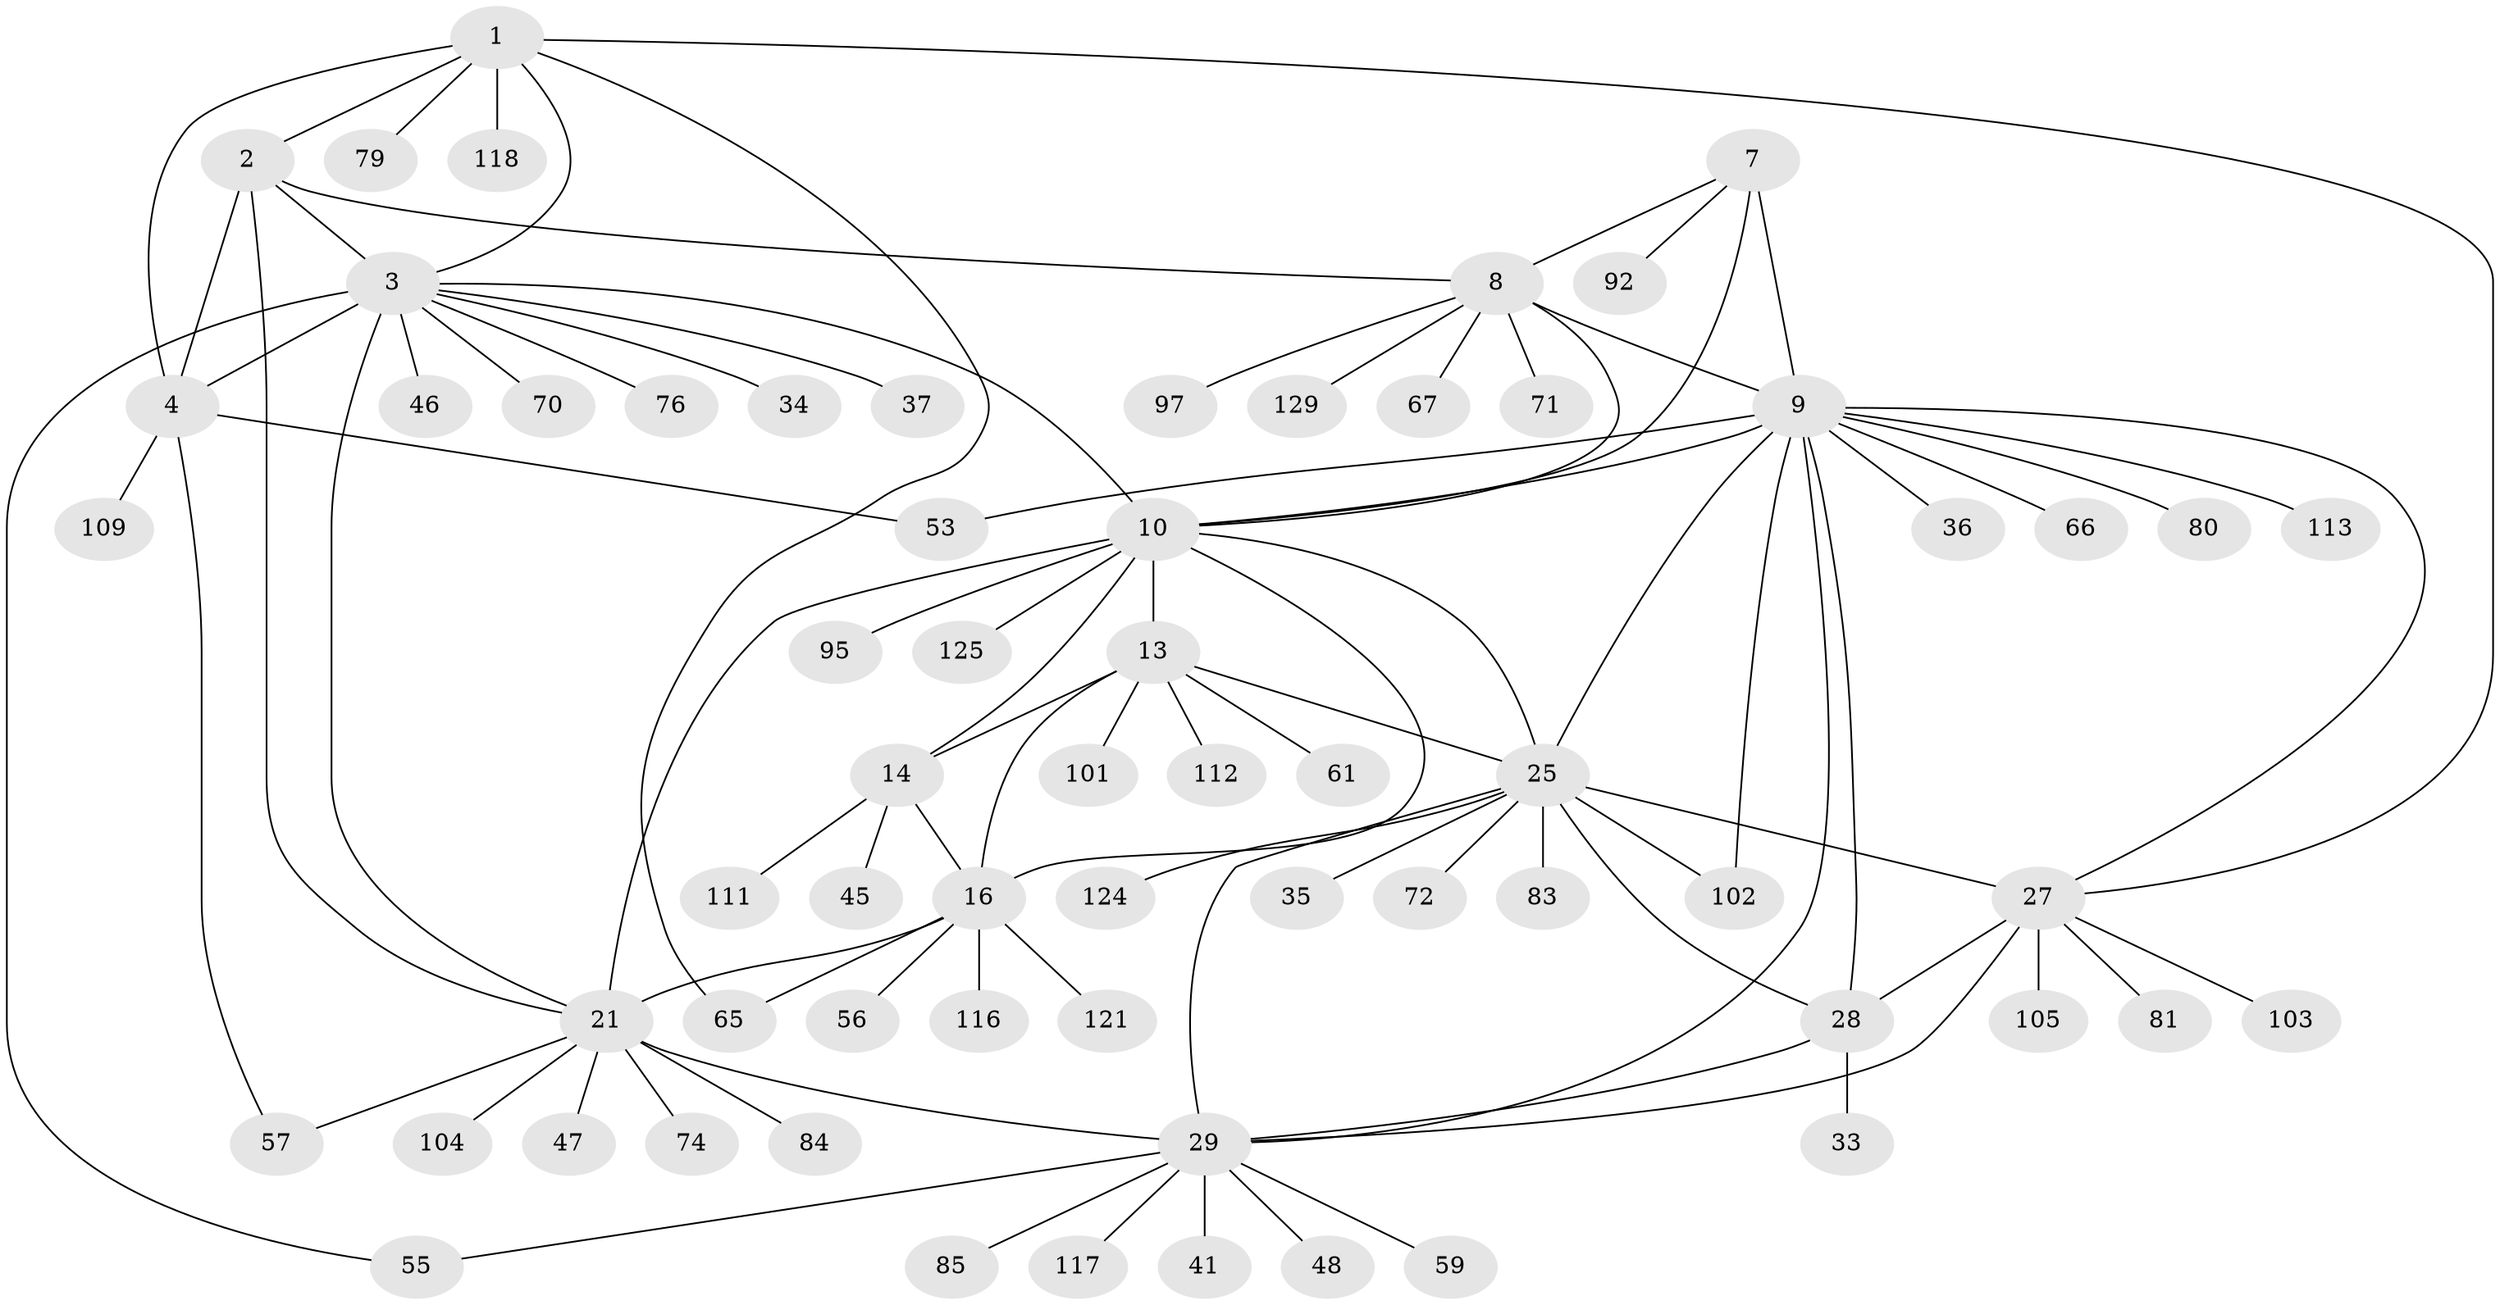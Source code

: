 // original degree distribution, {10: 0.030534351145038167, 9: 0.05343511450381679, 8: 0.05343511450381679, 7: 0.04580152671755725, 13: 0.007633587786259542, 6: 0.015267175572519083, 11: 0.015267175572519083, 12: 0.007633587786259542, 1: 0.5954198473282443, 2: 0.16793893129770993, 4: 0.007633587786259542}
// Generated by graph-tools (version 1.1) at 2025/19/03/04/25 18:19:27]
// undirected, 65 vertices, 92 edges
graph export_dot {
graph [start="1"]
  node [color=gray90,style=filled];
  1 [super="+69"];
  2 [super="+32+39"];
  3 [super="+6+51+89+40"];
  4 [super="+5+98+42"];
  7;
  8;
  9 [super="+58+11+26+64+12"];
  10 [super="+17"];
  13 [super="+94+15+18+31"];
  14;
  16 [super="+77+19+96+122+91+93"];
  21 [super="+23+38+24+22+54+43"];
  25 [super="+30"];
  27 [super="+100"];
  28 [super="+106"];
  29;
  33;
  34;
  35;
  36 [super="+115"];
  37 [super="+90"];
  41;
  45;
  46;
  47;
  48;
  53;
  55;
  56 [super="+114+62+87"];
  57 [super="+120"];
  59;
  61;
  65 [super="+127"];
  66 [super="+131"];
  67;
  70;
  71;
  72;
  74 [super="+75"];
  76;
  79;
  80;
  81;
  83;
  84 [super="+123"];
  85 [super="+110"];
  92 [super="+128"];
  95 [super="+119"];
  97;
  101;
  102;
  103;
  104;
  105;
  109;
  111;
  112;
  113;
  116;
  117 [super="+130"];
  118;
  121;
  124;
  125;
  129;
  1 -- 2;
  1 -- 3 [weight=2];
  1 -- 4 [weight=2];
  1 -- 27;
  1 -- 65;
  1 -- 79;
  1 -- 118;
  2 -- 3 [weight=2];
  2 -- 4 [weight=2];
  2 -- 8;
  2 -- 21;
  3 -- 4 [weight=4];
  3 -- 34;
  3 -- 37;
  3 -- 70;
  3 -- 76;
  3 -- 46;
  3 -- 55;
  3 -- 10;
  3 -- 21;
  4 -- 53;
  4 -- 57;
  4 -- 109;
  7 -- 8;
  7 -- 9 [weight=3];
  7 -- 10;
  7 -- 92;
  8 -- 9 [weight=3];
  8 -- 10;
  8 -- 67;
  8 -- 71;
  8 -- 97;
  8 -- 129;
  9 -- 10 [weight=3];
  9 -- 53;
  9 -- 102;
  9 -- 66;
  9 -- 36;
  9 -- 113;
  9 -- 27;
  9 -- 28;
  9 -- 29;
  9 -- 25 [weight=2];
  9 -- 80;
  10 -- 95;
  10 -- 125;
  10 -- 21;
  10 -- 16;
  10 -- 25;
  10 -- 13 [weight=3];
  10 -- 14;
  13 -- 14 [weight=3];
  13 -- 16 [weight=3];
  13 -- 101;
  13 -- 112;
  13 -- 61;
  13 -- 25;
  14 -- 16;
  14 -- 45;
  14 -- 111;
  16 -- 65;
  16 -- 116;
  16 -- 21 [weight=8];
  16 -- 121;
  16 -- 56;
  21 -- 84;
  21 -- 74;
  21 -- 29;
  21 -- 104;
  21 -- 57;
  21 -- 47;
  25 -- 27 [weight=2];
  25 -- 28 [weight=2];
  25 -- 29 [weight=2];
  25 -- 72;
  25 -- 102;
  25 -- 124;
  25 -- 83;
  25 -- 35;
  27 -- 28;
  27 -- 29;
  27 -- 81;
  27 -- 103;
  27 -- 105;
  28 -- 29;
  28 -- 33;
  29 -- 41;
  29 -- 48;
  29 -- 55;
  29 -- 59;
  29 -- 85;
  29 -- 117;
}
